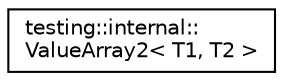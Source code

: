 digraph "Graphical Class Hierarchy"
{
 // LATEX_PDF_SIZE
  edge [fontname="Helvetica",fontsize="10",labelfontname="Helvetica",labelfontsize="10"];
  node [fontname="Helvetica",fontsize="10",shape=record];
  rankdir="LR";
  Node0 [label="testing::internal::\lValueArray2\< T1, T2 \>",height=0.2,width=0.4,color="black", fillcolor="white", style="filled",URL="$classtesting_1_1internal_1_1_value_array2.html",tooltip=" "];
}
